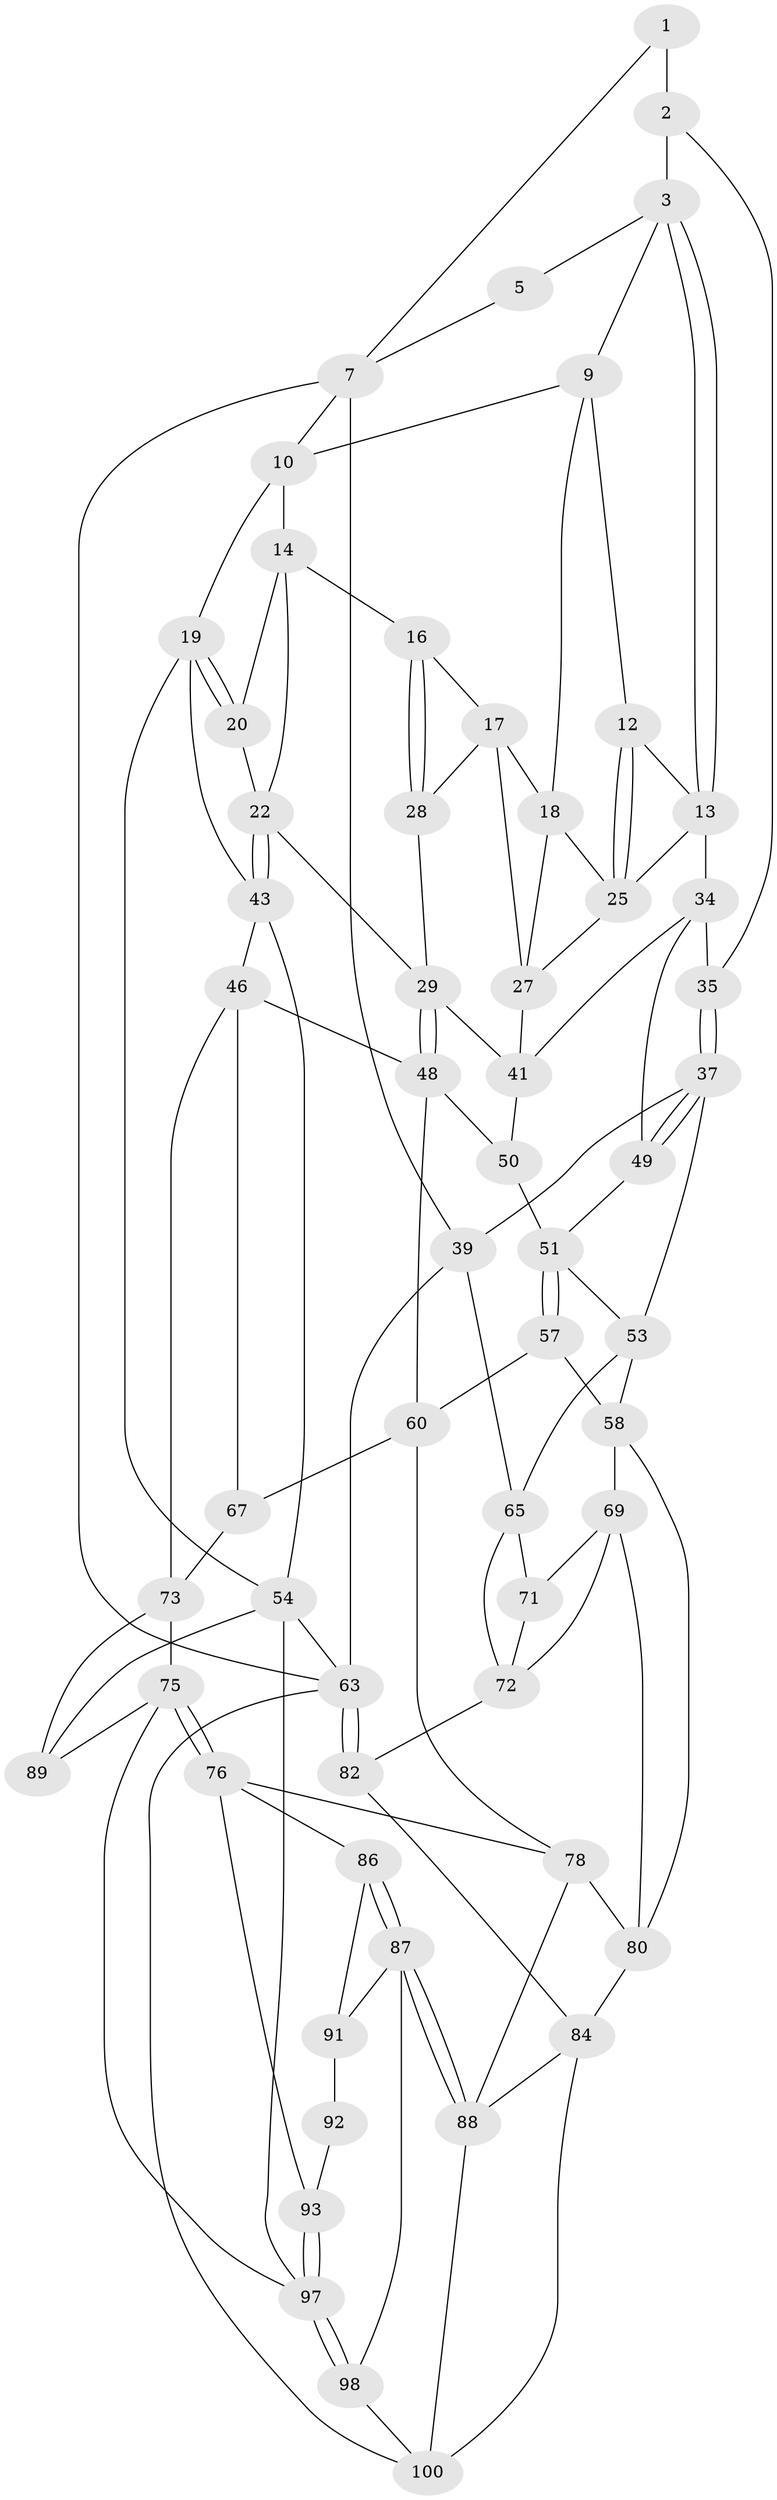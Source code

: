 // original degree distribution, {3: 0.019801980198019802, 4: 0.27722772277227725, 5: 0.45544554455445546, 6: 0.24752475247524752}
// Generated by graph-tools (version 1.1) at 2025/11/02/21/25 10:11:13]
// undirected, 59 vertices, 123 edges
graph export_dot {
graph [start="1"]
  node [color=gray90,style=filled];
  1 [pos="+0+0",super="+6"];
  2 [pos="+0.20298441204944181+0.14039143752884858",super="+32"];
  3 [pos="+0.2209110669846562+0.13076627885364953",super="+4"];
  5 [pos="+0+0"];
  7 [pos="+0+0.2775685815860042",super="+8"];
  9 [pos="+0.4575869238323548+0",super="+11"];
  10 [pos="+0.8684267333997686+0"];
  12 [pos="+0.3951176065051358+0.1720834399960239"];
  13 [pos="+0.3357088230333132+0.1930949496086558",super="+33"];
  14 [pos="+0.8327951542520445+0.056757629277541154",super="+15"];
  16 [pos="+0.730379536245997+0.12332269892883534"];
  17 [pos="+0.653382883798291+0.101660644866726",super="+26"];
  18 [pos="+0.5357477039463281+0.04879453893356966",super="+24"];
  19 [pos="+1+0.0997368426331978",super="+31"];
  20 [pos="+0.8664242469704867+0.08122890465210784",super="+21"];
  22 [pos="+0.9034815813351833+0.258287505047578",super="+23"];
  25 [pos="+0.4470638276323364+0.2586283465878791",super="+36"];
  27 [pos="+0.5685910003041732+0.27903072940452",super="+40"];
  28 [pos="+0.6726288350774239+0.34968685504661406"];
  29 [pos="+0.7930229149051228+0.4557062926572553",super="+30"];
  34 [pos="+0.32331127531857207+0.2678284415853088",super="+42"];
  35 [pos="+0.21683396651450676+0.32775934565111897"];
  37 [pos="+0.2078083110601497+0.3584531616611915",super="+38"];
  39 [pos="+0+0.32149787304750843",super="+62"];
  41 [pos="+0.42701278279533905+0.3772569082676058",super="+44"];
  43 [pos="+1+0.3160607907264409",super="+45"];
  46 [pos="+0.9547848003189289+0.5762208072205177",super="+47"];
  48 [pos="+0.7935223173761947+0.45659821290544306",super="+56"];
  49 [pos="+0.3465704579871779+0.4321970061035442"];
  50 [pos="+0.5112107006763545+0.5238286550965647"];
  51 [pos="+0.45128353148292244+0.5779176766611726",super="+52"];
  53 [pos="+0.19568285003612274+0.6253395619237461",super="+59"];
  54 [pos="+1+1",super="+55"];
  57 [pos="+0.46084689247120747+0.6948188348594936"];
  58 [pos="+0.419572779455082+0.7061330067958584",super="+68"];
  60 [pos="+0.5927873016266586+0.702289071360322",super="+61"];
  63 [pos="+0+0.9107660518664248",super="+64"];
  65 [pos="+0.1922371765615362+0.6290222889457207",super="+66"];
  67 [pos="+0.6503115864792317+0.7228886321971915"];
  69 [pos="+0.22409117885221647+0.8042239991975992",super="+70"];
  71 [pos="+0.19228938554848543+0.6550444483518592"];
  72 [pos="+0.046015012113650625+0.7854671854091149",super="+81"];
  73 [pos="+0.7438347924559788+0.8118180041031777",super="+74"];
  75 [pos="+0.731758831516666+0.8640400060821438",super="+90"];
  76 [pos="+0.7054474265781278+0.8729376226987012",super="+77"];
  78 [pos="+0.5257326918409853+0.7626688187940976",super="+79"];
  80 [pos="+0.3767771228496207+0.8111437294648262",super="+83"];
  82 [pos="+0.05113484688955112+0.859519084477272"];
  84 [pos="+0.22570779182460846+0.8650111503150146",super="+85"];
  86 [pos="+0.5413724089952201+0.8663520276455827"];
  87 [pos="+0.4718352285400074+0.9616793169451545",super="+95"];
  88 [pos="+0.39747869854833445+0.9063537338748779",super="+96"];
  89 [pos="+0.9136896654321975+0.8353445351766414"];
  91 [pos="+0.5421548248210689+0.8668514736943167",super="+94"];
  92 [pos="+0.6378640814032539+0.9118479489536434"];
  93 [pos="+0.6569226783449715+0.9062358300674676"];
  97 [pos="+0.7197752217450321+1",super="+99"];
  98 [pos="+0.527511133837648+1"];
  100 [pos="+0.3144095643427065+1",super="+101"];
  1 -- 2 [weight=2];
  1 -- 7;
  2 -- 3;
  2 -- 35;
  3 -- 13;
  3 -- 13;
  3 -- 9;
  3 -- 5;
  5 -- 7;
  7 -- 39;
  7 -- 10;
  7 -- 63;
  9 -- 10;
  9 -- 18;
  9 -- 12;
  10 -- 14;
  10 -- 19;
  12 -- 13;
  12 -- 25;
  12 -- 25;
  13 -- 25;
  13 -- 34;
  14 -- 20;
  14 -- 16;
  14 -- 22;
  16 -- 17;
  16 -- 28;
  16 -- 28;
  17 -- 18;
  17 -- 27;
  17 -- 28;
  18 -- 25;
  18 -- 27;
  19 -- 20 [weight=2];
  19 -- 20;
  19 -- 54;
  19 -- 43;
  20 -- 22;
  22 -- 43;
  22 -- 43;
  22 -- 29;
  25 -- 27;
  27 -- 41;
  28 -- 29;
  29 -- 48;
  29 -- 48;
  29 -- 41;
  34 -- 35;
  34 -- 41;
  34 -- 49;
  35 -- 37;
  35 -- 37;
  37 -- 49;
  37 -- 49;
  37 -- 53;
  37 -- 39;
  39 -- 63;
  39 -- 65;
  41 -- 50;
  43 -- 46;
  43 -- 54;
  46 -- 73;
  46 -- 48;
  46 -- 67;
  48 -- 50;
  48 -- 60;
  49 -- 51;
  50 -- 51;
  51 -- 57;
  51 -- 57;
  51 -- 53;
  53 -- 65;
  53 -- 58;
  54 -- 63;
  54 -- 89;
  54 -- 97;
  57 -- 58;
  57 -- 60;
  58 -- 80;
  58 -- 69;
  60 -- 67;
  60 -- 78;
  63 -- 82;
  63 -- 82;
  63 -- 100;
  65 -- 71;
  65 -- 72;
  67 -- 73;
  69 -- 80;
  69 -- 71;
  69 -- 72;
  71 -- 72;
  72 -- 82;
  73 -- 89;
  73 -- 75;
  75 -- 76;
  75 -- 76;
  75 -- 89;
  75 -- 97;
  76 -- 93;
  76 -- 78;
  76 -- 86;
  78 -- 80;
  78 -- 88;
  80 -- 84;
  82 -- 84;
  84 -- 88;
  84 -- 100;
  86 -- 87;
  86 -- 87;
  86 -- 91;
  87 -- 88;
  87 -- 88;
  87 -- 98;
  87 -- 91;
  88 -- 100;
  91 -- 92 [weight=2];
  92 -- 93;
  93 -- 97;
  93 -- 97;
  97 -- 98;
  97 -- 98;
  98 -- 100;
}
